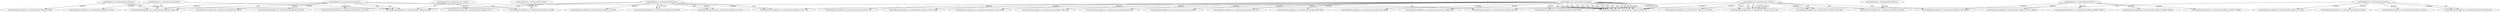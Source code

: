 digraph lacunaCG {
 "rootNode@lacuna_cache/exported_sl7fmq.js:," -> "FunctionExpression@lacuna_cache/exported_sl7fmq.js:10,646" [label="dynamic" ];
 "rootNode@lacuna_cache/exported_sl7fmq.js:," -> "FunctionDeclaration@lacuna_cache/exported_sl7fmq.js:61,544" [label="dynamic" ];
 "rootNode@lacuna_cache/exported_sl7fmq.js:," -> "FunctionDeclaration@lacuna_cache/exported_p04pvf.js:1660,1782" [label="tajs" ];
 "rootNode@lacuna_cache/exported_qbzdz0.js:," -> "FunctionExpression@lacuna_cache/exported_qbzdz0.js:10,525" [label="dynamic" ];
 "rootNode@lacuna_cache/exported_qbzdz0.js:," -> "FunctionDeclaration@lacuna_cache/exported_p04pvf.js:1660,1782" [label="tajs" ];
 "rootNode@lacuna_cache/exported_qbzdz0.js:," -> "FunctionDeclaration@lacuna_cache/exported_sl7fmq.js:61,544" [label="tajs" ];
 "rootNode@lacuna_cache/exported_gtvokv.js:," -> "FunctionExpression@lacuna_cache/exported_gtvokv.js:10,14991" [label="dynamic" ];
 "rootNode@lacuna_cache/exported_gtvokv.js:," -> "FunctionExpression@lacuna_cache/exported_gtvokv.js:59,14767" [label="dynamic" ];
 "rootNode@lacuna_cache/exported_gtvokv.js:," -> "FunctionExpression@lacuna_cache/exported_gtvokv.js:439,14678" [label="dynamic" ];
 "rootNode@lacuna_cache/exported_gtvokv.js:," -> "FunctionExpression@lacuna_cache/exported_gtvokv.js:473,14656" [label="dynamic" ];
 "rootNode@lacuna_cache/exported_gtvokv.js:," -> "FunctionExpression@lacuna_cache/exported_gtvokv.js:14089,14417" [label="dynamic" ];
 "rootNode@lacuna_cache/exported_gtvokv.js:," -> "FunctionExpression@lacuna_cache/exported_gtvokv.js:979,1175" [label="dynamic" ];
 "rootNode@lacuna_cache/exported_gtvokv.js:," -> "FunctionExpression@lacuna_cache/exported_gtvokv.js:14251,14355" [label="dynamic" ];
 "rootNode@lacuna_cache/exported_gtvokv.js:," -> "FunctionExpression@lacuna_cache/exported_gtvokv.js:12120,14044" [label="dynamic" ];
 "rootNode@lacuna_cache/exported_gtvokv.js:," -> "FunctionExpression@lacuna_cache/exported_gtvokv.js:1594,1873" [label="dynamic" ];
 "rootNode@lacuna_cache/exported_gtvokv.js:," -> "FunctionExpression@lacuna_cache/exported_gtvokv.js:8344,9767" [label="dynamic" ];
 "rootNode@lacuna_cache/exported_gtvokv.js:," -> "FunctionExpression@lacuna_cache/exported_gtvokv.js:5547,6393" [label="dynamic" ];
 "rootNode@lacuna_cache/exported_gtvokv.js:," -> "FunctionDeclaration@lacuna_cache/exported_73qna1.js:1564,1751" [label="tajs" ];
 "rootNode@lacuna_cache/exported_gtvokv.js:," -> "FunctionDeclaration@lacuna_cache/exported_73qna1.js:1564,1751" [label="tajs" ];
 "rootNode@lacuna_cache/exported_gtvokv.js:," -> "FunctionDeclaration@lacuna_cache/exported_73qna1.js:1564,1751" [label="tajs" ];
 "rootNode@lacuna_cache/exported_gtvokv.js:," -> "FunctionDeclaration@lacuna_cache/exported_73qna1.js:1564,1751" [label="tajs" ];
 "rootNode@lacuna_cache/exported_gtvokv.js:," -> "FunctionDeclaration@lacuna_cache/exported_73qna1.js:1564,1751" [label="tajs" ];
 "rootNode@lacuna_cache/exported_gtvokv.js:," -> "FunctionDeclaration@lacuna_cache/exported_73qna1.js:1564,1751" [label="tajs" ];
 "rootNode@lacuna_cache/exported_gtvokv.js:," -> "FunctionDeclaration@lacuna_cache/exported_73qna1.js:1564,1751" [label="tajs" ];
 "rootNode@lacuna_cache/exported_gtvokv.js:," -> "FunctionDeclaration@lacuna_cache/exported_73qna1.js:1564,1751" [label="tajs" ];
 "rootNode@lacuna_cache/exported_gtvokv.js:," -> "FunctionDeclaration@lacuna_cache/exported_73qna1.js:1564,1751" [label="tajs" ];
 "rootNode@lacuna_cache/exported_gtvokv.js:," -> "FunctionDeclaration@lacuna_cache/exported_73qna1.js:1564,1751" [label="tajs" ];
 "rootNode@lacuna_cache/exported_gtvokv.js:," -> "FunctionDeclaration@lacuna_cache/exported_73qna1.js:1564,1751" [label="tajs" ];
 "rootNode@lacuna_cache/exported_gtvokv.js:," -> "FunctionDeclaration@lacuna_cache/exported_73qna1.js:1564,1751" [label="tajs" ];
 "rootNode@lacuna_cache/exported_gtvokv.js:," -> "FunctionDeclaration@lacuna_cache/exported_73qna1.js:1564,1751" [label="tajs" ];
 "rootNode@lacuna_cache/exported_gtvokv.js:," -> "FunctionDeclaration@lacuna_cache/exported_73qna1.js:1564,1751" [label="tajs" ];
 "rootNode@lacuna_cache/exported_gtvokv.js:," -> "FunctionDeclaration@lacuna_cache/exported_73qna1.js:1564,1751" [label="tajs" ];
 "rootNode@lacuna_cache/exported_gtvokv.js:," -> "FunctionDeclaration@lacuna_cache/exported_73qna1.js:1564,1751" [label="tajs" ];
 "rootNode@lacuna_cache/exported_gtvokv.js:," -> "FunctionDeclaration@lacuna_cache/exported_73qna1.js:1564,1751" [label="tajs" ];
 "rootNode@lacuna_cache/exported_gtvokv.js:," -> "FunctionDeclaration@lacuna_cache/exported_73qna1.js:1564,1751" [label="tajs" ];
 "rootNode@lacuna_cache/exported_gtvokv.js:," -> "FunctionDeclaration@lacuna_cache/exported_73qna1.js:1564,1751" [label="tajs" ];
 "rootNode@lacuna_cache/exported_gtvokv.js:," -> "FunctionDeclaration@lacuna_cache/exported_73qna1.js:1564,1751" [label="tajs" ];
 "rootNode@lacuna_cache/exported_06y6ys.js:," -> "FunctionExpression@lacuna_cache/exported_06y6ys.js:10,2276" [label="dynamic" ];
 "rootNode@lacuna_cache/exported_06y6ys.js:," -> "FunctionDeclaration@lacuna_cache/exported_06y6ys.js:1475,1744" [label="dynamic" ];
 "rootNode@lacuna_cache/exported_06y6ys.js:," -> "FunctionDeclaration@lacuna_cache/exported_06y6ys.js:35,376" [label="dynamic" ];
 "rootNode@lacuna_cache/exported_06y6ys.js:," -> "FunctionDeclaration@lacuna_cache/exported_06y6ys.js:390,1461" [label="dynamic" ];
 "rootNode@lacuna_cache/exported_06y6ys.js:," -> "FunctionDeclaration@lacuna_cache/exported_06y6ys.js:35,376" [label="tajs" ];
 "rootNode@lacuna_cache/exported_06y6ys.js:," -> "FunctionDeclaration@lacuna_cache/exported_06y6ys.js:390,1461" [label="tajs" ];
 "rootNode@lacuna_cache/exported_06y6ys.js:," -> "FunctionDeclaration@lacuna_cache/exported_06y6ys.js:1475,1744" [label="tajs" ];
 "rootNode@lacuna_cache/exported_06y6ys.js:," -> "FunctionDeclaration@lacuna_cache/exported_sl7fmq.js:61,544" [label="tajs" ];
 "rootNode@lacuna_cache/exported_06y6ys.js:," -> "FunctionDeclaration@lacuna_cache/exported_sl7fmq.js:61,544" [label="tajs" ];
 "rootNode@lacuna_cache/exported_oizsik.js:," -> "FunctionExpression@lacuna_cache/exported_oizsik.js:115,489" [label="dynamic" ];
 "rootNode@lacuna_cache/exported_73qna1.js:," -> "FunctionExpression@lacuna_cache/exported_73qna1.js:342,454" [label="dynamic" ];
 "rootNode@lacuna_cache/exported_73qna1.js:," -> "FunctionExpression@lacuna_cache/exported_73qna1.js:1102,3561" [label="dynamic" ];
 "rootNode@lacuna_cache/exported_73qna1.js:," -> "FunctionDeclaration@lacuna_cache/exported_73qna1.js:1231,1546" [label="dynamic" ];
 "rootNode@lacuna_cache/exported_73qna1.js:," -> "FunctionDeclaration@lacuna_cache/exported_73qna1.js:1564,1751" [label="dynamic" ];
 "rootNode@lacuna_cache/exported_73qna1.js:," -> "FunctionExpression@lacuna_cache/exported_73qna1.js:792,1056" [label="dynamic" ];
 "rootNode@lacuna_cache/exported_73qna1.js:," -> "FunctionExpression@lacuna_cache/exported_4kd7va.js:59,583" [label="tajs" ];
 "rootNode@lacuna_cache/exported_73qna1.js:," -> "FunctionExpression@lacuna_cache/exported_73qna1.js:792,1056" [label="tajs" ];
 "rootNode@lacuna_cache/exported_73qna1.js:," -> "FunctionDeclaration@lacuna_cache/exported_73qna1.js:1231,1546" [label="tajs" ];
 "rootNode@lacuna_cache/exported_73qna1.js:," -> "FunctionDeclaration@lacuna_cache/exported_73qna1.js:1231,1546" [label="tajs" ];
 "rootNode@lacuna_cache/exported_73qna1.js:," -> "FunctionDeclaration@lacuna_cache/exported_73qna1.js:1231,1546" [label="tajs" ];
 "rootNode@lacuna_cache/exported_73qna1.js:," -> "FunctionDeclaration@lacuna_cache/exported_73qna1.js:1231,1546" [label="tajs" ];
 "rootNode@lacuna_cache/exported_73qna1.js:," -> "FunctionDeclaration@lacuna_cache/exported_73qna1.js:1231,1546" [label="tajs" ];
 "rootNode@lacuna_cache/exported_73qna1.js:," -> "FunctionDeclaration@lacuna_cache/exported_73qna1.js:1231,1546" [label="tajs" ];
 "rootNode@lacuna_cache/exported_73qna1.js:," -> "FunctionExpression@lacuna_cache/exported_ldldzr.js:162,186435" [label="tajs" ];
 "rootNode@lacuna_cache/exported_ldldzr.js:," -> "FunctionExpression@lacuna_cache/exported_ldldzr.js:162,186435" [label="dynamic" ];
 "rootNode@lacuna_cache/exported_ldldzr.js:," -> "FunctionExpression@lacuna_cache/exported_ldldzr.js:181889,182256" [label="dynamic" ];
 "rootNode@lacuna_cache/exported_ldldzr.js:," -> "FunctionExpression@lacuna_cache/exported_ldldzr.js:185531,185865" [label="dynamic" ];
 "rootNode@lacuna_cache/exported_ldldzr.js:," -> "FunctionExpression@lacuna_cache/exported_ldldzr.js:185727,185844" [label="dynamic" ];
 "rootNode@lacuna_cache/exported_ldldzr.js:," -> "FunctionExpression@lacuna_cache/exported_ldldzr.js:185897,186415" [label="dynamic" ];
 "rootNode@lacuna_cache/exported_4kd7va.js:," -> "FunctionExpression@lacuna_cache/exported_4kd7va.js:59,583" [label="dynamic" ];
 "rootNode@lacuna_cache/exported_4gorl7.js:," -> "FunctionExpression@lacuna_cache/exported_4gorl7.js:10,2555" [label="dynamic" ];
 "rootNode@lacuna_cache/exported_4gorl7.js:," -> "FunctionDeclaration@lacuna_cache/exported_4gorl7.js:35,638" [label="dynamic" ];
 "rootNode@lacuna_cache/exported_4gorl7.js:," -> "FunctionExpression@lacuna_cache/exported_4gorl7.js:170,257" [label="dynamic" ];
 "rootNode@lacuna_cache/exported_4gorl7.js:," -> "FunctionDeclaration@lacuna_cache/exported_4gorl7.js:1849,2340" [label="dynamic" ];
 "rootNode@lacuna_cache/exported_4gorl7.js:," -> "FunctionDeclaration@lacuna_cache/exported_06y6ys.js:1475,1744" [label="tajs" ];
 "rootNode@lacuna_cache/exported_4gorl7.js:," -> "FunctionDeclaration@lacuna_cache/exported_4gorl7.js:1849,2340" [label="tajs" ];
 "rootNode@lacuna_cache/exported_p04pvf.js:," -> "FunctionExpression@lacuna_cache/exported_p04pvf.js:10,2059" [label="dynamic" ];
 "rootNode@lacuna_cache/exported_p04pvf.js:," -> "FunctionDeclaration@lacuna_cache/exported_p04pvf.js:1660,1782" [label="dynamic" ];
 "rootNode@lacuna_cache/exported_p04pvf.js:," -> "FunctionDeclaration@lacuna_cache/exported_p04pvf.js:35,1106" [label="dynamic" ];
 "rootNode@lacuna_cache/exported_p04pvf.js:," -> "FunctionDeclaration@lacuna_cache/exported_p04pvf.js:1120,1646" [label="dynamic" ];
 "rootNode@lacuna_cache/exported_p04pvf.js:," -> "FunctionExpression@lacuna_cache/exported_73qna1.js:342,454" [label="tajs" ];
 "rootNode@lacuna_cache/exported_p04pvf.js:," -> "FunctionExpression@lacuna_cache/exported_oizsik.js:115,489" [label="tajs" ];
 "rootNode@lacuna_cache/exported_p04pvf.js:," -> "FunctionDeclaration@lacuna_cache/exported_p04pvf.js:1660,1782" [label="tajs" ];
 "rootNode@lacuna_cache/exported_p04pvf.js:," -> "FunctionDeclaration@lacuna_cache/exported_sl7fmq.js:61,544" [label="tajs" ];
 "rootNode@lacuna_cache/exported_p04pvf.js:," -> "FunctionDeclaration@lacuna_cache/exported_sl7fmq.js:61,544" [label="tajs" ];
 "rootNode@lacuna_cache/exported_xunqgb.js:," -> "FunctionExpression@lacuna_cache/exported_xunqgb.js:10,175" [label="dynamic" ];
 "rootNode@lacuna_cache/exported_xunqgb.js:," -> "FunctionDeclaration@lacuna_cache/exported_sl7fmq.js:61,544" [label="tajs" ];
 }